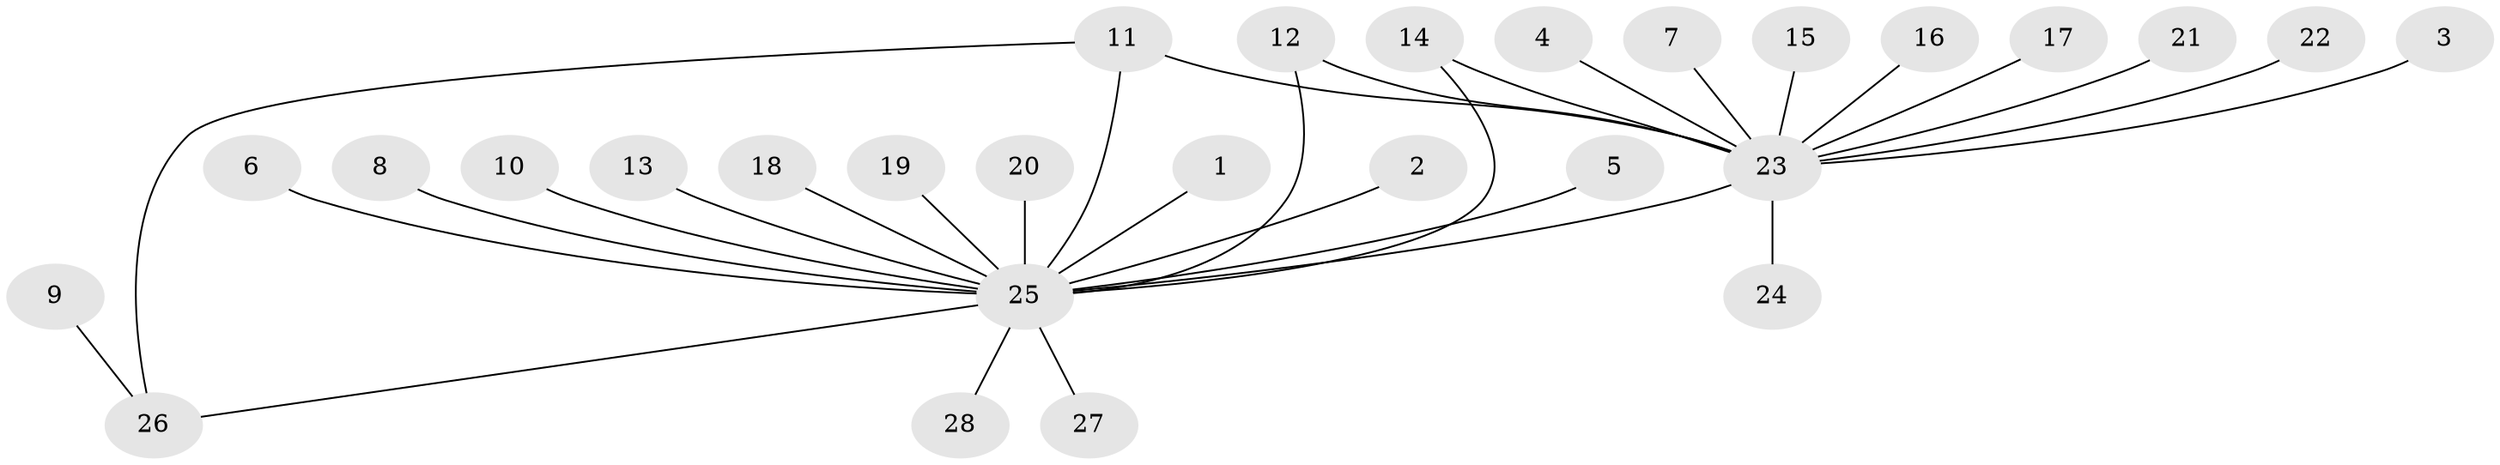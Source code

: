 // original degree distribution, {24: 0.017857142857142856, 6: 0.017857142857142856, 1: 0.6071428571428571, 8: 0.017857142857142856, 11: 0.017857142857142856, 4: 0.03571428571428571, 3: 0.07142857142857142, 5: 0.017857142857142856, 2: 0.19642857142857142}
// Generated by graph-tools (version 1.1) at 2025/49/03/09/25 03:49:55]
// undirected, 28 vertices, 31 edges
graph export_dot {
graph [start="1"]
  node [color=gray90,style=filled];
  1;
  2;
  3;
  4;
  5;
  6;
  7;
  8;
  9;
  10;
  11;
  12;
  13;
  14;
  15;
  16;
  17;
  18;
  19;
  20;
  21;
  22;
  23;
  24;
  25;
  26;
  27;
  28;
  1 -- 25 [weight=1.0];
  2 -- 25 [weight=1.0];
  3 -- 23 [weight=1.0];
  4 -- 23 [weight=1.0];
  5 -- 25 [weight=1.0];
  6 -- 25 [weight=1.0];
  7 -- 23 [weight=1.0];
  8 -- 25 [weight=1.0];
  9 -- 26 [weight=1.0];
  10 -- 25 [weight=1.0];
  11 -- 23 [weight=1.0];
  11 -- 25 [weight=1.0];
  11 -- 26 [weight=1.0];
  12 -- 23 [weight=1.0];
  12 -- 25 [weight=1.0];
  13 -- 25 [weight=1.0];
  14 -- 23 [weight=1.0];
  14 -- 25 [weight=1.0];
  15 -- 23 [weight=1.0];
  16 -- 23 [weight=1.0];
  17 -- 23 [weight=1.0];
  18 -- 25 [weight=1.0];
  19 -- 25 [weight=1.0];
  20 -- 25 [weight=1.0];
  21 -- 23 [weight=1.0];
  22 -- 23 [weight=1.0];
  23 -- 24 [weight=1.0];
  23 -- 25 [weight=1.0];
  25 -- 26 [weight=1.0];
  25 -- 27 [weight=1.0];
  25 -- 28 [weight=1.0];
}
